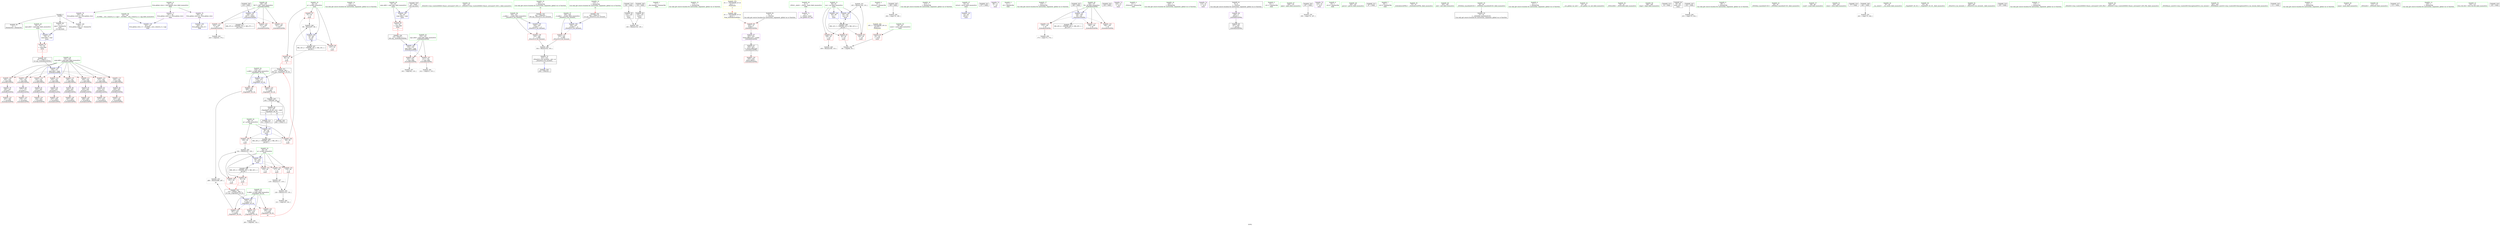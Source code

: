 digraph "SVFG" {
	label="SVFG";

	Node0x555bd4384730 [shape=record,color=grey,label="{NodeID: 0\nNullPtr}"];
	Node0x555bd4384730 -> Node0x555bd439ed60[style=solid];
	Node0x555bd4384730 -> Node0x555bd439ee60[style=solid];
	Node0x555bd4384730 -> Node0x555bd43a40e0[style=solid];
	Node0x555bd43ac580 [shape=record,color=grey,label="{NodeID: 263\n223 = cmp(222, 174, )\n}"];
	Node0x555bd439dbe0 [shape=record,color=red,label="{NodeID: 97\n97\<--62\n\<--p\nmain\n}"];
	Node0x555bd439dbe0 -> Node0x555bd43aaf00[style=solid];
	Node0x555bd439b340 [shape=record,color=green,label="{NodeID: 14\n139\<--1\n\<--dummyObj\nCan only get source location for instruction, argument, global var or function.}"];
	Node0x555bd439d720 [shape=record,color=red,label="{NodeID: 111\n204\<--154\n\<--argv.addr\n_ZL8redirectiPPKc\n}"];
	Node0x555bd439d720 -> Node0x555bd43a0160[style=solid];
	Node0x555bd439c110 [shape=record,color=green,label="{NodeID: 28\n54\<--55\nargc.addr\<--argc.addr_field_insensitive\nmain\n}"];
	Node0x555bd439c110 -> Node0x555bd43a07e0[style=solid];
	Node0x555bd439c110 -> Node0x555bd43a42b0[style=solid];
	Node0x555bd43a3480 [shape=record,color=red,label="{NodeID: 125\n206\<--205\n\<--arrayidx12\n_ZL8redirectiPPKc\n}"];
	Node0x555bd439cdc0 [shape=record,color=green,label="{NodeID: 42\n140\<--141\n_ZStlsISt11char_traitsIcEERSt13basic_ostreamIcT_ES5_c\<--_ZStlsISt11char_traitsIcEERSt13basic_ostreamIcT_ES5_c_field_insensitive\n}"];
	Node0x555bd43a3fe0 [shape=record,color=blue,label="{NodeID: 139\n341\<--22\nllvm.global_ctors_1\<--_GLOBAL__sub_I_bmerry_0_1.cpp\nGlob }"];
	Node0x555bd439eac0 [shape=record,color=green,label="{NodeID: 56\n326\<--327\n__a.addr\<--__a.addr_field_insensitive\n_ZStorSt12_Ios_IostateS_\n}"];
	Node0x555bd439eac0 -> Node0x555bd43a3d70[style=solid];
	Node0x555bd439eac0 -> Node0x555bd43a4d40[style=solid];
	Node0x555bd43c2e30 [shape=record,color=black,label="{NodeID: 319\n128 = PHI()\n}"];
	Node0x555bd43c2e30 -> Node0x555bd439f300[style=solid];
	Node0x555bd43a4ba0 [shape=record,color=blue,label="{NodeID: 153\n276\<--274\na.addr\<--a\n_Z3gcdIxET_S0_S0_\n}"];
	Node0x555bd43a4ba0 -> Node0x555bd43a3960[style=dashed];
	Node0x555bd43a4ba0 -> Node0x555bd43a3a30[style=dashed];
	Node0x555bd439f710 [shape=record,color=black,label="{NodeID: 70\n323\<--334\n_ZStorSt12_Ios_IostateS__ret\<--or\n_ZStorSt12_Ios_IostateS_\n|{<s0>33}}"];
	Node0x555bd439f710:s0 -> Node0x555bd43c3890[style=solid,color=blue];
	Node0x555bd43c3ef0 [shape=record,color=black,label="{NodeID: 333\n324 = PHI(259, )\n0th arg _ZStorSt12_Ios_IostateS_ }"];
	Node0x555bd43c3ef0 -> Node0x555bd43a4d40[style=solid];
	Node0x555bd43ab200 [shape=record,color=grey,label="{NodeID: 250\n102 = Binary(101, 100, )\n}"];
	Node0x555bd43ab200 -> Node0x555bd43a46c0[style=solid];
	Node0x555bd43a0300 [shape=record,color=purple,label="{NodeID: 84\n226\<--225\narrayidx22\<--\n_ZL8redirectiPPKc\n}"];
	Node0x555bd43a0300 -> Node0x555bd43a3620[style=solid];
	Node0x555bd4396f00 [shape=record,color=green,label="{NodeID: 1\n7\<--1\n__dso_handle\<--dummyObj\nGlob }"];
	Node0x555bd43ac700 [shape=record,color=grey,label="{NodeID: 264\n212 = cmp(211, 213, )\n}"];
	Node0x555bd439dcb0 [shape=record,color=red,label="{NodeID: 98\n127\<--62\n\<--p\nmain\n}"];
	Node0x555bd439b440 [shape=record,color=green,label="{NodeID: 15\n174\<--1\n\<--dummyObj\nCan only get source location for instruction, argument, global var or function.}"];
	Node0x555bd43b6ff0 [shape=record,color=yellow,style=double,label="{NodeID: 278\n2V_1 = ENCHI(MR_2V_0)\npts\{1 \}\nFun[main]|{<s0>3}}"];
	Node0x555bd43b6ff0:s0 -> Node0x555bd43b79f0[style=dashed,color=red];
	Node0x555bd439d7f0 [shape=record,color=red,label="{NodeID: 112\n215\<--154\n\<--argv.addr\n_ZL8redirectiPPKc\n}"];
	Node0x555bd439d7f0 -> Node0x555bd43a0230[style=solid];
	Node0x555bd439c1e0 [shape=record,color=green,label="{NodeID: 29\n56\<--57\nargv.addr\<--argv.addr_field_insensitive\nmain\n}"];
	Node0x555bd439c1e0 -> Node0x555bd43a08b0[style=solid];
	Node0x555bd439c1e0 -> Node0x555bd43a4380[style=solid];
	Node0x555bd43a3550 [shape=record,color=red,label="{NodeID: 126\n217\<--216\n\<--arrayidx18\n_ZL8redirectiPPKc\n}"];
	Node0x555bd439cec0 [shape=record,color=green,label="{NodeID: 43\n152\<--153\nargc.addr\<--argc.addr_field_insensitive\n_ZL8redirectiPPKc\n}"];
	Node0x555bd439cec0 -> Node0x555bd439d310[style=solid];
	Node0x555bd439cec0 -> Node0x555bd439d3e0[style=solid];
	Node0x555bd439cec0 -> Node0x555bd43a4860[style=solid];
	Node0x555bd43a40e0 [shape=record,color=blue, style = dotted,label="{NodeID: 140\n342\<--3\nllvm.global_ctors_2\<--dummyVal\nGlob }"];
	Node0x555bd439eb90 [shape=record,color=green,label="{NodeID: 57\n328\<--329\n__b.addr\<--__b.addr_field_insensitive\n_ZStorSt12_Ios_IostateS_\n}"];
	Node0x555bd439eb90 -> Node0x555bd43a3e40[style=solid];
	Node0x555bd439eb90 -> Node0x555bd43a4e10[style=solid];
	Node0x555bd43c2f90 [shape=record,color=black,label="{NodeID: 320\n134 = PHI()\n}"];
	Node0x555bd43c2f90 -> Node0x555bd439f3d0[style=solid];
	Node0x555bd43a4c70 [shape=record,color=blue,label="{NodeID: 154\n278\<--275\nb.addr\<--b\n_Z3gcdIxET_S0_S0_\n}"];
	Node0x555bd43a4c70 -> Node0x555bd43a3b00[style=dashed];
	Node0x555bd43a4c70 -> Node0x555bd43a3bd0[style=dashed];
	Node0x555bd43a4c70 -> Node0x555bd43a3ca0[style=dashed];
	Node0x555bd439f7e0 [shape=record,color=purple,label="{NodeID: 71\n31\<--4\n\<--_ZStL8__ioinit\n__cxx_global_var_init\n}"];
	Node0x555bd43c4000 [shape=record,color=black,label="{NodeID: 334\n325 = PHI(110, )\n1st arg _ZStorSt12_Ios_IostateS_ }"];
	Node0x555bd43c4000 -> Node0x555bd43a4e10[style=solid];
	Node0x555bd43ab380 [shape=record,color=grey,label="{NodeID: 251\n145 = Binary(144, 110, )\n}"];
	Node0x555bd43ab380 -> Node0x555bd43a4790[style=solid];
	Node0x555bd43a03d0 [shape=record,color=purple,label="{NodeID: 85\n236\<--235\narrayidx27\<--\n_ZL8redirectiPPKc\n}"];
	Node0x555bd43a03d0 -> Node0x555bd43a36f0[style=solid];
	Node0x555bd4396f90 [shape=record,color=green,label="{NodeID: 2\n8\<--1\n_ZSt3cin\<--dummyObj\nGlob }"];
	Node0x555bd43ac880 [shape=record,color=grey,label="{NodeID: 265\n202 = cmp(174, 199, )\n}"];
	Node0x555bd439dd80 [shape=record,color=red,label="{NodeID: 99\n91\<--64\n\<--q\nmain\n|{<s0>6}}"];
	Node0x555bd439dd80:s0 -> Node0x555bd43c3d70[style=solid,color=red];
	Node0x555bd439b540 [shape=record,color=green,label="{NodeID: 16\n213\<--1\n\<--dummyObj\nCan only get source location for instruction, argument, global var or function.}"];
	Node0x555bd439d8c0 [shape=record,color=red,label="{NodeID: 113\n225\<--154\n\<--argv.addr\n_ZL8redirectiPPKc\n}"];
	Node0x555bd439d8c0 -> Node0x555bd43a0300[style=solid];
	Node0x555bd439c2b0 [shape=record,color=green,label="{NodeID: 30\n58\<--59\ncases\<--cases_field_insensitive\nmain\n}"];
	Node0x555bd439c2b0 -> Node0x555bd43a0980[style=solid];
	Node0x555bd43a3620 [shape=record,color=red,label="{NodeID: 127\n227\<--226\n\<--arrayidx22\n_ZL8redirectiPPKc\n}"];
	Node0x555bd439cf90 [shape=record,color=green,label="{NodeID: 44\n154\<--155\nargv.addr\<--argv.addr_field_insensitive\n_ZL8redirectiPPKc\n}"];
	Node0x555bd439cf90 -> Node0x555bd439d4b0[style=solid];
	Node0x555bd439cf90 -> Node0x555bd439d580[style=solid];
	Node0x555bd439cf90 -> Node0x555bd439d650[style=solid];
	Node0x555bd439cf90 -> Node0x555bd439d720[style=solid];
	Node0x555bd439cf90 -> Node0x555bd439d7f0[style=solid];
	Node0x555bd439cf90 -> Node0x555bd439d8c0[style=solid];
	Node0x555bd439cf90 -> Node0x555bd439d990[style=solid];
	Node0x555bd439cf90 -> Node0x555bd43a2ce0[style=solid];
	Node0x555bd439cf90 -> Node0x555bd43a4930[style=solid];
	Node0x555bd43a41e0 [shape=record,color=blue,label="{NodeID: 141\n52\<--69\nretval\<--\nmain\n}"];
	Node0x555bd439ec60 [shape=record,color=green,label="{NodeID: 58\n22\<--336\n_GLOBAL__sub_I_bmerry_0_1.cpp\<--_GLOBAL__sub_I_bmerry_0_1.cpp_field_insensitive\n}"];
	Node0x555bd439ec60 -> Node0x555bd43a3fe0[style=solid];
	Node0x555bd43c3090 [shape=record,color=black,label="{NodeID: 321\n137 = PHI()\n}"];
	Node0x555bd43a4d40 [shape=record,color=blue,label="{NodeID: 155\n326\<--324\n__a.addr\<--__a\n_ZStorSt12_Ios_IostateS_\n}"];
	Node0x555bd43a4d40 -> Node0x555bd43a3d70[style=dashed];
	Node0x555bd439f8b0 [shape=record,color=purple,label="{NodeID: 72\n86\<--11\n\<--.str\nmain\n}"];
	Node0x555bd43c4110 [shape=record,color=black,label="{NodeID: 335\n50 = PHI()\n0th arg main }"];
	Node0x555bd43c4110 -> Node0x555bd43a42b0[style=solid];
	Node0x555bd43ab500 [shape=record,color=grey,label="{NodeID: 252\n136 = Binary(132, 135, )\n}"];
	Node0x555bd43a04a0 [shape=record,color=purple,label="{NodeID: 86\n246\<--245\narrayidx32\<--\n_ZL8redirectiPPKc\n}"];
	Node0x555bd43a04a0 -> Node0x555bd43a37c0[style=solid];
	Node0x555bd438f920 [shape=record,color=green,label="{NodeID: 3\n11\<--1\n.str\<--dummyObj\nGlob }"];
	Node0x555bd43b3a00 [shape=record,color=black,label="{NodeID: 266\nMR_12V_3 = PHI(MR_12V_4, MR_12V_2, )\npts\{61 \}\n}"];
	Node0x555bd43b3a00 -> Node0x555bd43a0a50[style=dashed];
	Node0x555bd43b3a00 -> Node0x555bd43a0b20[style=dashed];
	Node0x555bd43b3a00 -> Node0x555bd43a0bf0[style=dashed];
	Node0x555bd43b3a00 -> Node0x555bd43a4790[style=dashed];
	Node0x555bd439de50 [shape=record,color=red,label="{NodeID: 100\n101\<--64\n\<--q\nmain\n}"];
	Node0x555bd439de50 -> Node0x555bd43ab200[style=solid];
	Node0x555bd439b640 [shape=record,color=green,label="{NodeID: 17\n219\<--1\n\<--dummyObj\nCan only get source location for instruction, argument, global var or function.}"];
	Node0x555bd439d990 [shape=record,color=red,label="{NodeID: 114\n235\<--154\n\<--argv.addr\n_ZL8redirectiPPKc\n}"];
	Node0x555bd439d990 -> Node0x555bd43a03d0[style=solid];
	Node0x555bd439c380 [shape=record,color=green,label="{NodeID: 31\n60\<--61\ncas\<--cas_field_insensitive\nmain\n}"];
	Node0x555bd439c380 -> Node0x555bd43a0a50[style=solid];
	Node0x555bd439c380 -> Node0x555bd43a0b20[style=solid];
	Node0x555bd439c380 -> Node0x555bd43a0bf0[style=solid];
	Node0x555bd439c380 -> Node0x555bd43a4450[style=solid];
	Node0x555bd439c380 -> Node0x555bd43a4790[style=solid];
	Node0x555bd43a36f0 [shape=record,color=red,label="{NodeID: 128\n237\<--236\n\<--arrayidx27\n_ZL8redirectiPPKc\n}"];
	Node0x555bd439d060 [shape=record,color=green,label="{NodeID: 45\n156\<--157\nfd\<--fd_field_insensitive\n_ZL8redirectiPPKc\n}"];
	Node0x555bd439d060 -> Node0x555bd43a2d70[style=solid];
	Node0x555bd439d060 -> Node0x555bd43a2e00[style=solid];
	Node0x555bd439d060 -> Node0x555bd43a2ed0[style=solid];
	Node0x555bd439d060 -> Node0x555bd43a4a00[style=solid];
	Node0x555bd43a42b0 [shape=record,color=blue,label="{NodeID: 142\n54\<--50\nargc.addr\<--argc\nmain\n}"];
	Node0x555bd43a42b0 -> Node0x555bd43a07e0[style=dashed];
	Node0x555bd439ed60 [shape=record,color=black,label="{NodeID: 59\n2\<--3\ndummyVal\<--dummyVal\n}"];
	Node0x555bd43c3190 [shape=record,color=black,label="{NodeID: 322\n138 = PHI()\n}"];
	Node0x555bd43a4e10 [shape=record,color=blue,label="{NodeID: 156\n328\<--325\n__b.addr\<--__b\n_ZStorSt12_Ios_IostateS_\n}"];
	Node0x555bd43a4e10 -> Node0x555bd43a3e40[style=dashed];
	Node0x555bd439f980 [shape=record,color=purple,label="{NodeID: 73\n104\<--14\n\<--.str.1\nmain\n}"];
	Node0x555bd43c41e0 [shape=record,color=black,label="{NodeID: 336\n150 = PHI(72, )\n0th arg _ZL8redirectiPPKc }"];
	Node0x555bd43c41e0 -> Node0x555bd43a4860[style=solid];
	Node0x555bd43ab680 [shape=record,color=grey,label="{NodeID: 253\n288 = Binary(286, 287, )\n|{<s0>35}}"];
	Node0x555bd43ab680:s0 -> Node0x555bd43c3d70[style=solid,color=red];
	Node0x555bd43a0570 [shape=record,color=purple,label="{NodeID: 87\n253\<--252\nvbase.offset.ptr\<--vtable\n_ZL8redirectiPPKc\n}"];
	Node0x555bd43a0570 -> Node0x555bd439f4a0[style=solid];
	Node0x555bd438f9b0 [shape=record,color=green,label="{NodeID: 4\n13\<--1\n_ZSt4cout\<--dummyObj\nGlob }"];
	Node0x555bd43b3f00 [shape=record,color=black,label="{NodeID: 267\nMR_14V_2 = PHI(MR_14V_3, MR_14V_1, )\npts\{63 \}\n}"];
	Node0x555bd43b3f00 -> Node0x555bd439db10[style=dashed];
	Node0x555bd43b3f00 -> Node0x555bd439dbe0[style=dashed];
	Node0x555bd43b3f00 -> Node0x555bd43a45f0[style=dashed];
	Node0x555bd439df20 [shape=record,color=red,label="{NodeID: 101\n116\<--64\n\<--q\nmain\n}"];
	Node0x555bd439df20 -> Node0x555bd43ab800[style=solid];
	Node0x555bd439b740 [shape=record,color=green,label="{NodeID: 18\n220\<--1\n\<--dummyObj\nCan only get source location for instruction, argument, global var or function.}"];
	Node0x555bd43a2ce0 [shape=record,color=red,label="{NodeID: 115\n245\<--154\n\<--argv.addr\n_ZL8redirectiPPKc\n}"];
	Node0x555bd43a2ce0 -> Node0x555bd43a04a0[style=solid];
	Node0x555bd439c450 [shape=record,color=green,label="{NodeID: 32\n62\<--63\np\<--p_field_insensitive\nmain\n}"];
	Node0x555bd439c450 -> Node0x555bd439db10[style=solid];
	Node0x555bd439c450 -> Node0x555bd439dbe0[style=solid];
	Node0x555bd439c450 -> Node0x555bd439dcb0[style=solid];
	Node0x555bd439c450 -> Node0x555bd43a45f0[style=solid];
	Node0x555bd43a37c0 [shape=record,color=red,label="{NodeID: 129\n247\<--246\n\<--arrayidx32\n_ZL8redirectiPPKc\n}"];
	Node0x555bd439d130 [shape=record,color=green,label="{NodeID: 46\n158\<--159\nfd17\<--fd17_field_insensitive\n_ZL8redirectiPPKc\n}"];
	Node0x555bd439d130 -> Node0x555bd43a2fa0[style=solid];
	Node0x555bd439d130 -> Node0x555bd43a3070[style=solid];
	Node0x555bd439d130 -> Node0x555bd43a3140[style=solid];
	Node0x555bd439d130 -> Node0x555bd43a4ad0[style=solid];
	Node0x555bd43a4380 [shape=record,color=blue,label="{NodeID: 143\n56\<--51\nargv.addr\<--argv\nmain\n}"];
	Node0x555bd43a4380 -> Node0x555bd43a08b0[style=dashed];
	Node0x555bd439ee60 [shape=record,color=black,label="{NodeID: 60\n51\<--3\nargv\<--dummyVal\nmain\n1st arg main }"];
	Node0x555bd439ee60 -> Node0x555bd43a4380[style=solid];
	Node0x555bd43c3260 [shape=record,color=black,label="{NodeID: 323\n168 = PHI()\n}"];
	Node0x555bd43c3260 -> Node0x555bd43a4a00[style=solid];
	Node0x555bd439fa50 [shape=record,color=purple,label="{NodeID: 74\n114\<--16\n\<--.str.2\nmain\n}"];
	Node0x555bd43c4320 [shape=record,color=black,label="{NodeID: 337\n151 = PHI(73, )\n1st arg _ZL8redirectiPPKc }"];
	Node0x555bd43c4320 -> Node0x555bd43a4930[style=solid];
	Node0x555bd43ab800 [shape=record,color=grey,label="{NodeID: 254\n120 = Binary(116, 118, )\n}"];
	Node0x555bd43ab800 -> Node0x555bd43ac100[style=solid];
	Node0x555bd43a0640 [shape=record,color=purple,label="{NodeID: 88\n256\<--9\nadd.ptr\<--\n_ZL8redirectiPPKc\n}"];
	Node0x555bd43a0640 -> Node0x555bd439f570[style=solid];
	Node0x555bd438fa40 [shape=record,color=green,label="{NodeID: 5\n14\<--1\n.str.1\<--dummyObj\nGlob }"];
	Node0x555bd43b4400 [shape=record,color=black,label="{NodeID: 268\nMR_16V_2 = PHI(MR_16V_3, MR_16V_1, )\npts\{65 \}\n}"];
	Node0x555bd43b4400 -> Node0x555bd439dd80[style=dashed];
	Node0x555bd43b4400 -> Node0x555bd439de50[style=dashed];
	Node0x555bd43b4400 -> Node0x555bd43a46c0[style=dashed];
	Node0x555bd439dff0 [shape=record,color=red,label="{NodeID: 102\n117\<--64\n\<--q\nmain\n}"];
	Node0x555bd439dff0 -> Node0x555bd43aad80[style=solid];
	Node0x555bd439b840 [shape=record,color=green,label="{NodeID: 19\n259\<--1\n\<--dummyObj\nCan only get source location for instruction, argument, global var or function.|{<s0>33}}"];
	Node0x555bd439b840:s0 -> Node0x555bd43c3ef0[style=solid,color=red];
	Node0x555bd43b73a0 [shape=record,color=yellow,style=double,label="{NodeID: 282\n10V_1 = ENCHI(MR_10V_0)\npts\{59 \}\nFun[main]}"];
	Node0x555bd43b73a0 -> Node0x555bd43a0980[style=dashed];
	Node0x555bd43a2d70 [shape=record,color=red,label="{NodeID: 116\n172\<--156\n\<--fd\n_ZL8redirectiPPKc\n}"];
	Node0x555bd43a2d70 -> Node0x555bd43abb00[style=solid];
	Node0x555bd439c520 [shape=record,color=green,label="{NodeID: 33\n64\<--65\nq\<--q_field_insensitive\nmain\n}"];
	Node0x555bd439c520 -> Node0x555bd439dd80[style=solid];
	Node0x555bd439c520 -> Node0x555bd439de50[style=solid];
	Node0x555bd439c520 -> Node0x555bd439df20[style=solid];
	Node0x555bd439c520 -> Node0x555bd439dff0[style=solid];
	Node0x555bd439c520 -> Node0x555bd439e0c0[style=solid];
	Node0x555bd439c520 -> Node0x555bd43a46c0[style=solid];
	Node0x555bd43a3890 [shape=record,color=red,label="{NodeID: 130\n255\<--254\nvbase.offset\<--\n_ZL8redirectiPPKc\n}"];
	Node0x555bd439d200 [shape=record,color=green,label="{NodeID: 47\n169\<--170\nopen\<--open_field_insensitive\n}"];
	Node0x555bd43a4450 [shape=record,color=blue,label="{NodeID: 144\n60\<--69\ncas\<--\nmain\n}"];
	Node0x555bd43a4450 -> Node0x555bd43b3a00[style=dashed];
	Node0x555bd439ef30 [shape=record,color=black,label="{NodeID: 61\n9\<--8\n\<--_ZSt3cin\nCan only get source location for instruction, argument, global var or function.}"];
	Node0x555bd439ef30 -> Node0x555bd43a0640[style=solid];
	Node0x555bd43c3390 [shape=record,color=black,label="{NodeID: 324\n187 = PHI()\n}"];
	Node0x555bd43c3390 -> Node0x555bd43ab980[style=solid];
	Node0x555bd439fb20 [shape=record,color=purple,label="{NodeID: 75\n124\<--18\n\<--.str.3\nmain\n}"];
	Node0x555bd43ab980 [shape=record,color=grey,label="{NodeID: 255\n190 = cmp(174, 187, )\n}"];
	Node0x555bd43a0710 [shape=record,color=red,label="{NodeID: 89\n252\<--10\nvtable\<--\n_ZL8redirectiPPKc\n}"];
	Node0x555bd43a0710 -> Node0x555bd43a0570[style=solid];
	Node0x555bd438fad0 [shape=record,color=green,label="{NodeID: 6\n16\<--1\n.str.2\<--dummyObj\nGlob }"];
	Node0x555bd43b4900 [shape=record,color=black,label="{NodeID: 269\nMR_18V_2 = PHI(MR_18V_3, MR_18V_1, )\npts\{67 \}\n}"];
	Node0x555bd43b4900 -> Node0x555bd43a4520[style=dashed];
	Node0x555bd439e0c0 [shape=record,color=red,label="{NodeID: 103\n133\<--64\n\<--q\nmain\n}"];
	Node0x555bd439b940 [shape=record,color=green,label="{NodeID: 20\n4\<--6\n_ZStL8__ioinit\<--_ZStL8__ioinit_field_insensitive\nGlob }"];
	Node0x555bd439b940 -> Node0x555bd439f7e0[style=solid];
	Node0x555bd43a2e00 [shape=record,color=red,label="{NodeID: 117\n186\<--156\n\<--fd\n_ZL8redirectiPPKc\n}"];
	Node0x555bd439c5f0 [shape=record,color=green,label="{NodeID: 34\n66\<--67\ng\<--g_field_insensitive\nmain\n}"];
	Node0x555bd439c5f0 -> Node0x555bd439e190[style=solid];
	Node0x555bd439c5f0 -> Node0x555bd439e260[style=solid];
	Node0x555bd439c5f0 -> Node0x555bd43a4520[style=solid];
	Node0x555bd43a3960 [shape=record,color=red,label="{NodeID: 131\n286\<--276\n\<--a.addr\n_Z3gcdIxET_S0_S0_\n}"];
	Node0x555bd43a3960 -> Node0x555bd43ab680[style=solid];
	Node0x555bd439e320 [shape=record,color=green,label="{NodeID: 48\n180\<--181\nperror\<--perror_field_insensitive\n}"];
	Node0x555bd43c12a0 [shape=record,color=black,label="{NodeID: 311\n87 = PHI()\n}"];
	Node0x555bd43a4520 [shape=record,color=blue,label="{NodeID: 145\n66\<--92\ng\<--call2\nmain\n}"];
	Node0x555bd43a4520 -> Node0x555bd439e190[style=dashed];
	Node0x555bd43a4520 -> Node0x555bd439e260[style=dashed];
	Node0x555bd43a4520 -> Node0x555bd43b4900[style=dashed];
	Node0x555bd439f030 [shape=record,color=black,label="{NodeID: 62\n10\<--8\n\<--_ZSt3cin\nCan only get source location for instruction, argument, global var or function.}"];
	Node0x555bd439f030 -> Node0x555bd43a0710[style=solid];
	Node0x555bd43c3490 [shape=record,color=black,label="{NodeID: 325\n199 = PHI()\n}"];
	Node0x555bd43c3490 -> Node0x555bd43ac880[style=solid];
	Node0x555bd439fbf0 [shape=record,color=purple,label="{NodeID: 76\n340\<--20\nllvm.global_ctors_0\<--llvm.global_ctors\nGlob }"];
	Node0x555bd439fbf0 -> Node0x555bd43a3f10[style=solid];
	Node0x555bd43abb00 [shape=record,color=grey,label="{NodeID: 256\n173 = cmp(172, 174, )\n}"];
	Node0x555bd43a07e0 [shape=record,color=red,label="{NodeID: 90\n72\<--54\n\<--argc.addr\nmain\n|{<s0>3}}"];
	Node0x555bd43a07e0:s0 -> Node0x555bd43c41e0[style=solid,color=red];
	Node0x555bd4390310 [shape=record,color=green,label="{NodeID: 7\n18\<--1\n.str.3\<--dummyObj\nGlob }"];
	Node0x555bd43b4e00 [shape=record,color=black,label="{NodeID: 270\nMR_25V_4 = PHI(MR_25V_2, MR_25V_1, )\npts\{157 \}\n}"];
	Node0x555bd439e190 [shape=record,color=red,label="{NodeID: 104\n96\<--66\n\<--g\nmain\n}"];
	Node0x555bd439e190 -> Node0x555bd43aaf00[style=solid];
	Node0x555bd439ba40 [shape=record,color=green,label="{NodeID: 21\n20\<--24\nllvm.global_ctors\<--llvm.global_ctors_field_insensitive\nGlob }"];
	Node0x555bd439ba40 -> Node0x555bd439fbf0[style=solid];
	Node0x555bd439ba40 -> Node0x555bd439fcf0[style=solid];
	Node0x555bd439ba40 -> Node0x555bd439fdf0[style=solid];
	Node0x555bd43a2ed0 [shape=record,color=red,label="{NodeID: 118\n198\<--156\n\<--fd\n_ZL8redirectiPPKc\n}"];
	Node0x555bd439c6c0 [shape=record,color=green,label="{NodeID: 35\n75\<--76\n_ZL8redirectiPPKc\<--_ZL8redirectiPPKc_field_insensitive\n}"];
	Node0x555bd43a3a30 [shape=record,color=red,label="{NodeID: 132\n291\<--276\n\<--a.addr\n_Z3gcdIxET_S0_S0_\n}"];
	Node0x555bd43a3a30 -> Node0x555bd40d01e0[style=solid];
	Node0x555bd439e420 [shape=record,color=green,label="{NodeID: 49\n183\<--184\nexit\<--exit_field_insensitive\n}"];
	Node0x555bd43c26b0 [shape=record,color=black,label="{NodeID: 312\n92 = PHI(273, )\n}"];
	Node0x555bd43c26b0 -> Node0x555bd43a4520[style=solid];
	Node0x555bd43a45f0 [shape=record,color=blue,label="{NodeID: 146\n62\<--98\np\<--div\nmain\n}"];
	Node0x555bd43a45f0 -> Node0x555bd439dcb0[style=dashed];
	Node0x555bd43a45f0 -> Node0x555bd43b3f00[style=dashed];
	Node0x555bd439f130 [shape=record,color=black,label="{NodeID: 63\n33\<--34\n\<--_ZNSt8ios_base4InitD1Ev\nCan only get source location for instruction, argument, global var or function.}"];
	Node0x555bd43c3590 [shape=record,color=black,label="{NodeID: 326\n218 = PHI()\n}"];
	Node0x555bd43c3590 -> Node0x555bd43a4ad0[style=solid];
	Node0x555bd439fcf0 [shape=record,color=purple,label="{NodeID: 77\n341\<--20\nllvm.global_ctors_1\<--llvm.global_ctors\nGlob }"];
	Node0x555bd439fcf0 -> Node0x555bd43a3fe0[style=solid];
	Node0x555bd43abc80 [shape=record,color=grey,label="{NodeID: 257\n163 = cmp(162, 110, )\n}"];
	Node0x555bd43a08b0 [shape=record,color=red,label="{NodeID: 91\n73\<--56\n\<--argv.addr\nmain\n|{<s0>3}}"];
	Node0x555bd43a08b0:s0 -> Node0x555bd43c4320[style=solid,color=red];
	Node0x555bd43903d0 [shape=record,color=green,label="{NodeID: 8\n21\<--1\n\<--dummyObj\nCan only get source location for instruction, argument, global var or function.}"];
	Node0x555bd43b5300 [shape=record,color=black,label="{NodeID: 271\nMR_27V_4 = PHI(MR_27V_3, MR_27V_1, )\npts\{159 \}\n}"];
	Node0x555bd439e260 [shape=record,color=red,label="{NodeID: 105\n100\<--66\n\<--g\nmain\n}"];
	Node0x555bd439e260 -> Node0x555bd43ab200[style=solid];
	Node0x555bd439bb40 [shape=record,color=green,label="{NodeID: 22\n25\<--26\n__cxx_global_var_init\<--__cxx_global_var_init_field_insensitive\n}"];
	Node0x555bd43a2fa0 [shape=record,color=red,label="{NodeID: 119\n222\<--158\n\<--fd17\n_ZL8redirectiPPKc\n}"];
	Node0x555bd43a2fa0 -> Node0x555bd43ac580[style=solid];
	Node0x555bd439c7c0 [shape=record,color=green,label="{NodeID: 36\n78\<--79\n_ZNSirsERi\<--_ZNSirsERi_field_insensitive\n}"];
	Node0x555bd43a3b00 [shape=record,color=red,label="{NodeID: 133\n282\<--278\n\<--b.addr\n_Z3gcdIxET_S0_S0_\n}"];
	Node0x555bd43a3b00 -> Node0x555bd43abf80[style=solid];
	Node0x555bd439e520 [shape=record,color=green,label="{NodeID: 50\n188\<--189\ndup2\<--dup2_field_insensitive\n}"];
	Node0x555bd43c28a0 [shape=record,color=black,label="{NodeID: 313\n32 = PHI()\n}"];
	Node0x555bd43a46c0 [shape=record,color=blue,label="{NodeID: 147\n64\<--102\nq\<--div3\nmain\n}"];
	Node0x555bd43a46c0 -> Node0x555bd439df20[style=dashed];
	Node0x555bd43a46c0 -> Node0x555bd439dff0[style=dashed];
	Node0x555bd43a46c0 -> Node0x555bd439e0c0[style=dashed];
	Node0x555bd43a46c0 -> Node0x555bd43b4400[style=dashed];
	Node0x555bd439f230 [shape=record,color=black,label="{NodeID: 64\n49\<--69\nmain_ret\<--\nmain\n}"];
	Node0x555bd43c3690 [shape=record,color=black,label="{NodeID: 327\n232 = PHI()\n}"];
	Node0x555bd43c3690 -> Node0x555bd43ac400[style=solid];
	Node0x555bd439fdf0 [shape=record,color=purple,label="{NodeID: 78\n342\<--20\nllvm.global_ctors_2\<--llvm.global_ctors\nGlob }"];
	Node0x555bd439fdf0 -> Node0x555bd43a40e0[style=solid];
	Node0x555bd43abe00 [shape=record,color=grey,label="{NodeID: 258\n84 = cmp(82, 83, )\n}"];
	Node0x555bd43a0980 [shape=record,color=red,label="{NodeID: 92\n83\<--58\n\<--cases\nmain\n}"];
	Node0x555bd43a0980 -> Node0x555bd43abe00[style=solid];
	Node0x555bd4390490 [shape=record,color=green,label="{NodeID: 9\n69\<--1\n\<--dummyObj\nCan only get source location for instruction, argument, global var or function.}"];
	Node0x555bd439d310 [shape=record,color=red,label="{NodeID: 106\n162\<--152\n\<--argc.addr\n_ZL8redirectiPPKc\n}"];
	Node0x555bd439d310 -> Node0x555bd43abc80[style=solid];
	Node0x555bd439bc40 [shape=record,color=green,label="{NodeID: 23\n29\<--30\n_ZNSt8ios_base4InitC1Ev\<--_ZNSt8ios_base4InitC1Ev_field_insensitive\n}"];
	Node0x555bd43a3070 [shape=record,color=red,label="{NodeID: 120\n231\<--158\n\<--fd17\n_ZL8redirectiPPKc\n}"];
	Node0x555bd439c8c0 [shape=record,color=green,label="{NodeID: 37\n88\<--89\nscanf\<--scanf_field_insensitive\n}"];
	Node0x555bd43a3bd0 [shape=record,color=red,label="{NodeID: 134\n285\<--278\n\<--b.addr\n_Z3gcdIxET_S0_S0_\n|{<s0>35}}"];
	Node0x555bd43a3bd0:s0 -> Node0x555bd43c3b60[style=solid,color=red];
	Node0x555bd439e620 [shape=record,color=green,label="{NodeID: 51\n200\<--201\nclose\<--close_field_insensitive\n}"];
	Node0x555bd43c2970 [shape=record,color=black,label="{NodeID: 314\n77 = PHI()\n}"];
	Node0x555bd43a4790 [shape=record,color=blue,label="{NodeID: 148\n60\<--145\ncas\<--inc\nmain\n}"];
	Node0x555bd43a4790 -> Node0x555bd43b3a00[style=dashed];
	Node0x555bd439f300 [shape=record,color=black,label="{NodeID: 65\n132\<--128\ncast\<--\nmain\n}"];
	Node0x555bd439f300 -> Node0x555bd43ab500[style=solid];
	Node0x555bd43c3790 [shape=record,color=black,label="{NodeID: 328\n242 = PHI()\n}"];
	Node0x555bd43c3790 -> Node0x555bd43ac280[style=solid];
	Node0x555bd40d01e0 [shape=record,color=black,label="{NodeID: 245\n293 = PHI(289, 291, )\n}"];
	Node0x555bd40d01e0 -> Node0x555bd439f640[style=solid];
	Node0x555bd439fef0 [shape=record,color=purple,label="{NodeID: 79\n166\<--165\narrayidx\<--\n_ZL8redirectiPPKc\n}"];
	Node0x555bd439fef0 -> Node0x555bd43a3210[style=solid];
	Node0x555bd43abf80 [shape=record,color=grey,label="{NodeID: 259\n283 = cmp(282, 122, )\n}"];
	Node0x555bd43a0a50 [shape=record,color=red,label="{NodeID: 93\n82\<--60\n\<--cas\nmain\n}"];
	Node0x555bd43a0a50 -> Node0x555bd43abe00[style=solid];
	Node0x555bd4390590 [shape=record,color=green,label="{NodeID: 10\n110\<--1\n\<--dummyObj\nCan only get source location for instruction, argument, global var or function.|{<s0>33}}"];
	Node0x555bd4390590:s0 -> Node0x555bd43c4000[style=solid,color=red];
	Node0x555bd439d3e0 [shape=record,color=red,label="{NodeID: 107\n211\<--152\n\<--argc.addr\n_ZL8redirectiPPKc\n}"];
	Node0x555bd439d3e0 -> Node0x555bd43ac700[style=solid];
	Node0x555bd439bd40 [shape=record,color=green,label="{NodeID: 24\n35\<--36\n__cxa_atexit\<--__cxa_atexit_field_insensitive\n}"];
	Node0x555bd43a3140 [shape=record,color=red,label="{NodeID: 121\n241\<--158\n\<--fd17\n_ZL8redirectiPPKc\n}"];
	Node0x555bd439c9c0 [shape=record,color=green,label="{NodeID: 38\n93\<--94\n_Z3gcdIxET_S0_S0_\<--_Z3gcdIxET_S0_S0__field_insensitive\n}"];
	Node0x555bd43a3ca0 [shape=record,color=red,label="{NodeID: 135\n287\<--278\n\<--b.addr\n_Z3gcdIxET_S0_S0_\n}"];
	Node0x555bd43a3ca0 -> Node0x555bd43ab680[style=solid];
	Node0x555bd439e720 [shape=record,color=green,label="{NodeID: 52\n260\<--261\n_ZStorSt12_Ios_IostateS_\<--_ZStorSt12_Ios_IostateS__field_insensitive\n}"];
	Node0x555bd43c2af0 [shape=record,color=black,label="{NodeID: 315\n105 = PHI()\n}"];
	Node0x555bd43a4860 [shape=record,color=blue,label="{NodeID: 149\n152\<--150\nargc.addr\<--argc\n_ZL8redirectiPPKc\n}"];
	Node0x555bd43a4860 -> Node0x555bd439d310[style=dashed];
	Node0x555bd43a4860 -> Node0x555bd439d3e0[style=dashed];
	Node0x555bd439f3d0 [shape=record,color=black,label="{NodeID: 66\n135\<--134\ncast8\<--\nmain\n}"];
	Node0x555bd439f3d0 -> Node0x555bd43ab500[style=solid];
	Node0x555bd43c3890 [shape=record,color=black,label="{NodeID: 329\n258 = PHI(323, )\n}"];
	Node0x555bd43aac00 [shape=record,color=grey,label="{NodeID: 246\n334 = Binary(332, 333, )\n}"];
	Node0x555bd43aac00 -> Node0x555bd439f710[style=solid];
	Node0x555bd439ffc0 [shape=record,color=purple,label="{NodeID: 80\n177\<--176\narrayidx3\<--\n_ZL8redirectiPPKc\n}"];
	Node0x555bd439ffc0 -> Node0x555bd43a32e0[style=solid];
	Node0x555bd43ac100 [shape=record,color=grey,label="{NodeID: 260\n121 = cmp(120, 122, )\n}"];
	Node0x555bd43a0b20 [shape=record,color=red,label="{NodeID: 94\n108\<--60\n\<--cas\nmain\n}"];
	Node0x555bd43a0b20 -> Node0x555bd43ab080[style=solid];
	Node0x555bd439b080 [shape=record,color=green,label="{NodeID: 11\n119\<--1\n\<--dummyObj\nCan only get source location for instruction, argument, global var or function.}"];
	Node0x555bd439d4b0 [shape=record,color=red,label="{NodeID: 108\n165\<--154\n\<--argv.addr\n_ZL8redirectiPPKc\n}"];
	Node0x555bd439d4b0 -> Node0x555bd439fef0[style=solid];
	Node0x555bd439be40 [shape=record,color=green,label="{NodeID: 25\n34\<--40\n_ZNSt8ios_base4InitD1Ev\<--_ZNSt8ios_base4InitD1Ev_field_insensitive\n}"];
	Node0x555bd439be40 -> Node0x555bd439f130[style=solid];
	Node0x555bd43a3210 [shape=record,color=red,label="{NodeID: 122\n167\<--166\n\<--arrayidx\n_ZL8redirectiPPKc\n}"];
	Node0x555bd439cac0 [shape=record,color=green,label="{NodeID: 39\n106\<--107\n_ZStlsISt11char_traitsIcEERSt13basic_ostreamIcT_ES5_PKc\<--_ZStlsISt11char_traitsIcEERSt13basic_ostreamIcT_ES5_PKc_field_insensitive\n}"];
	Node0x555bd43a3d70 [shape=record,color=red,label="{NodeID: 136\n332\<--326\n\<--__a.addr\n_ZStorSt12_Ios_IostateS_\n}"];
	Node0x555bd43a3d70 -> Node0x555bd43aac00[style=solid];
	Node0x555bd439e820 [shape=record,color=green,label="{NodeID: 53\n263\<--264\n_ZNSt9basic_iosIcSt11char_traitsIcEE10exceptionsESt12_Ios_Iostate\<--_ZNSt9basic_iosIcSt11char_traitsIcEE10exceptionsESt12_Ios_Iostate_field_insensitive\n}"];
	Node0x555bd43c2bc0 [shape=record,color=black,label="{NodeID: 316\n111 = PHI()\n}"];
	Node0x555bd43a4930 [shape=record,color=blue,label="{NodeID: 150\n154\<--151\nargv.addr\<--argv\n_ZL8redirectiPPKc\n}"];
	Node0x555bd43a4930 -> Node0x555bd439d4b0[style=dashed];
	Node0x555bd43a4930 -> Node0x555bd439d580[style=dashed];
	Node0x555bd43a4930 -> Node0x555bd439d650[style=dashed];
	Node0x555bd43a4930 -> Node0x555bd439d720[style=dashed];
	Node0x555bd43a4930 -> Node0x555bd439d7f0[style=dashed];
	Node0x555bd43a4930 -> Node0x555bd439d8c0[style=dashed];
	Node0x555bd43a4930 -> Node0x555bd439d990[style=dashed];
	Node0x555bd43a4930 -> Node0x555bd43a2ce0[style=dashed];
	Node0x555bd439f4a0 [shape=record,color=black,label="{NodeID: 67\n254\<--253\n\<--vbase.offset.ptr\n_ZL8redirectiPPKc\n}"];
	Node0x555bd439f4a0 -> Node0x555bd43a3890[style=solid];
	Node0x555bd43c3a20 [shape=record,color=black,label="{NodeID: 330\n289 = PHI(273, )\n}"];
	Node0x555bd43c3a20 -> Node0x555bd40d01e0[style=solid];
	Node0x555bd43aad80 [shape=record,color=grey,label="{NodeID: 247\n118 = Binary(117, 119, )\n}"];
	Node0x555bd43aad80 -> Node0x555bd43ab800[style=solid];
	Node0x555bd43a0090 [shape=record,color=purple,label="{NodeID: 81\n193\<--192\narrayidx7\<--\n_ZL8redirectiPPKc\n}"];
	Node0x555bd43a0090 -> Node0x555bd43a33b0[style=solid];
	Node0x555bd43ac280 [shape=record,color=grey,label="{NodeID: 261\n243 = cmp(174, 242, )\n}"];
	Node0x555bd43a0bf0 [shape=record,color=red,label="{NodeID: 95\n144\<--60\n\<--cas\nmain\n}"];
	Node0x555bd43a0bf0 -> Node0x555bd43ab380[style=solid];
	Node0x555bd439b140 [shape=record,color=green,label="{NodeID: 12\n122\<--1\n\<--dummyObj\nCan only get source location for instruction, argument, global var or function.}"];
	Node0x555bd439d580 [shape=record,color=red,label="{NodeID: 109\n176\<--154\n\<--argv.addr\n_ZL8redirectiPPKc\n}"];
	Node0x555bd439d580 -> Node0x555bd439ffc0[style=solid];
	Node0x555bd439bf40 [shape=record,color=green,label="{NodeID: 26\n47\<--48\nmain\<--main_field_insensitive\n}"];
	Node0x555bd43b79f0 [shape=record,color=yellow,style=double,label="{NodeID: 289\n2V_1 = ENCHI(MR_2V_0)\npts\{1 \}\nFun[_ZL8redirectiPPKc]}"];
	Node0x555bd43b79f0 -> Node0x555bd43a0710[style=dashed];
	Node0x555bd43a32e0 [shape=record,color=red,label="{NodeID: 123\n178\<--177\n\<--arrayidx3\n_ZL8redirectiPPKc\n}"];
	Node0x555bd439cbc0 [shape=record,color=green,label="{NodeID: 40\n112\<--113\n_ZNSolsEi\<--_ZNSolsEi_field_insensitive\n}"];
	Node0x555bd43a3e40 [shape=record,color=red,label="{NodeID: 137\n333\<--328\n\<--__b.addr\n_ZStorSt12_Ios_IostateS_\n}"];
	Node0x555bd43a3e40 -> Node0x555bd43aac00[style=solid];
	Node0x555bd439e920 [shape=record,color=green,label="{NodeID: 54\n276\<--277\na.addr\<--a.addr_field_insensitive\n_Z3gcdIxET_S0_S0_\n}"];
	Node0x555bd439e920 -> Node0x555bd43a3960[style=solid];
	Node0x555bd439e920 -> Node0x555bd43a3a30[style=solid];
	Node0x555bd439e920 -> Node0x555bd43a4ba0[style=solid];
	Node0x555bd43c2c90 [shape=record,color=black,label="{NodeID: 317\n115 = PHI()\n}"];
	Node0x555bd43a4a00 [shape=record,color=blue,label="{NodeID: 151\n156\<--168\nfd\<--call\n_ZL8redirectiPPKc\n}"];
	Node0x555bd43a4a00 -> Node0x555bd43a2d70[style=dashed];
	Node0x555bd43a4a00 -> Node0x555bd43a2e00[style=dashed];
	Node0x555bd43a4a00 -> Node0x555bd43a2ed0[style=dashed];
	Node0x555bd43a4a00 -> Node0x555bd43b4e00[style=dashed];
	Node0x555bd439f570 [shape=record,color=black,label="{NodeID: 68\n257\<--256\n\<--add.ptr\n_ZL8redirectiPPKc\n}"];
	Node0x555bd43c3b60 [shape=record,color=black,label="{NodeID: 331\n274 = PHI(90, 285, )\n0th arg _Z3gcdIxET_S0_S0_ }"];
	Node0x555bd43c3b60 -> Node0x555bd43a4ba0[style=solid];
	Node0x555bd43aaf00 [shape=record,color=grey,label="{NodeID: 248\n98 = Binary(97, 96, )\n}"];
	Node0x555bd43aaf00 -> Node0x555bd43a45f0[style=solid];
	Node0x555bd43a0160 [shape=record,color=purple,label="{NodeID: 82\n205\<--204\narrayidx12\<--\n_ZL8redirectiPPKc\n}"];
	Node0x555bd43a0160 -> Node0x555bd43a3480[style=solid];
	Node0x555bd43ac400 [shape=record,color=grey,label="{NodeID: 262\n233 = cmp(174, 232, )\n}"];
	Node0x555bd439db10 [shape=record,color=red,label="{NodeID: 96\n90\<--62\n\<--p\nmain\n|{<s0>6}}"];
	Node0x555bd439db10:s0 -> Node0x555bd43c3b60[style=solid,color=red];
	Node0x555bd439b240 [shape=record,color=green,label="{NodeID: 13\n129\<--1\n\<--dummyObj\nCan only get source location for instruction, argument, global var or function.}"];
	Node0x555bd439d650 [shape=record,color=red,label="{NodeID: 110\n192\<--154\n\<--argv.addr\n_ZL8redirectiPPKc\n}"];
	Node0x555bd439d650 -> Node0x555bd43a0090[style=solid];
	Node0x555bd439c040 [shape=record,color=green,label="{NodeID: 27\n52\<--53\nretval\<--retval_field_insensitive\nmain\n}"];
	Node0x555bd439c040 -> Node0x555bd43a41e0[style=solid];
	Node0x555bd43a33b0 [shape=record,color=red,label="{NodeID: 124\n194\<--193\n\<--arrayidx7\n_ZL8redirectiPPKc\n}"];
	Node0x555bd439ccc0 [shape=record,color=green,label="{NodeID: 41\n130\<--131\nllvm.ctlz.i64\<--llvm.ctlz.i64_field_insensitive\n}"];
	Node0x555bd43a3f10 [shape=record,color=blue,label="{NodeID: 138\n340\<--21\nllvm.global_ctors_0\<--\nGlob }"];
	Node0x555bd439e9f0 [shape=record,color=green,label="{NodeID: 55\n278\<--279\nb.addr\<--b.addr_field_insensitive\n_Z3gcdIxET_S0_S0_\n}"];
	Node0x555bd439e9f0 -> Node0x555bd43a3b00[style=solid];
	Node0x555bd439e9f0 -> Node0x555bd43a3bd0[style=solid];
	Node0x555bd439e9f0 -> Node0x555bd43a3ca0[style=solid];
	Node0x555bd439e9f0 -> Node0x555bd43a4c70[style=solid];
	Node0x555bd43c2d60 [shape=record,color=black,label="{NodeID: 318\n125 = PHI()\n}"];
	Node0x555bd43a4ad0 [shape=record,color=blue,label="{NodeID: 152\n158\<--218\nfd17\<--call19\n_ZL8redirectiPPKc\n}"];
	Node0x555bd43a4ad0 -> Node0x555bd43a2fa0[style=dashed];
	Node0x555bd43a4ad0 -> Node0x555bd43a3070[style=dashed];
	Node0x555bd43a4ad0 -> Node0x555bd43a3140[style=dashed];
	Node0x555bd43a4ad0 -> Node0x555bd43b5300[style=dashed];
	Node0x555bd439f640 [shape=record,color=black,label="{NodeID: 69\n273\<--293\n_Z3gcdIxET_S0_S0__ret\<--cond\n_Z3gcdIxET_S0_S0_\n|{<s0>6|<s1>35}}"];
	Node0x555bd439f640:s0 -> Node0x555bd43c26b0[style=solid,color=blue];
	Node0x555bd439f640:s1 -> Node0x555bd43c3a20[style=solid,color=blue];
	Node0x555bd43c3d70 [shape=record,color=black,label="{NodeID: 332\n275 = PHI(91, 288, )\n1st arg _Z3gcdIxET_S0_S0_ }"];
	Node0x555bd43c3d70 -> Node0x555bd43a4c70[style=solid];
	Node0x555bd43ab080 [shape=record,color=grey,label="{NodeID: 249\n109 = Binary(108, 110, )\n}"];
	Node0x555bd43a0230 [shape=record,color=purple,label="{NodeID: 83\n216\<--215\narrayidx18\<--\n_ZL8redirectiPPKc\n}"];
	Node0x555bd43a0230 -> Node0x555bd43a3550[style=solid];
}

